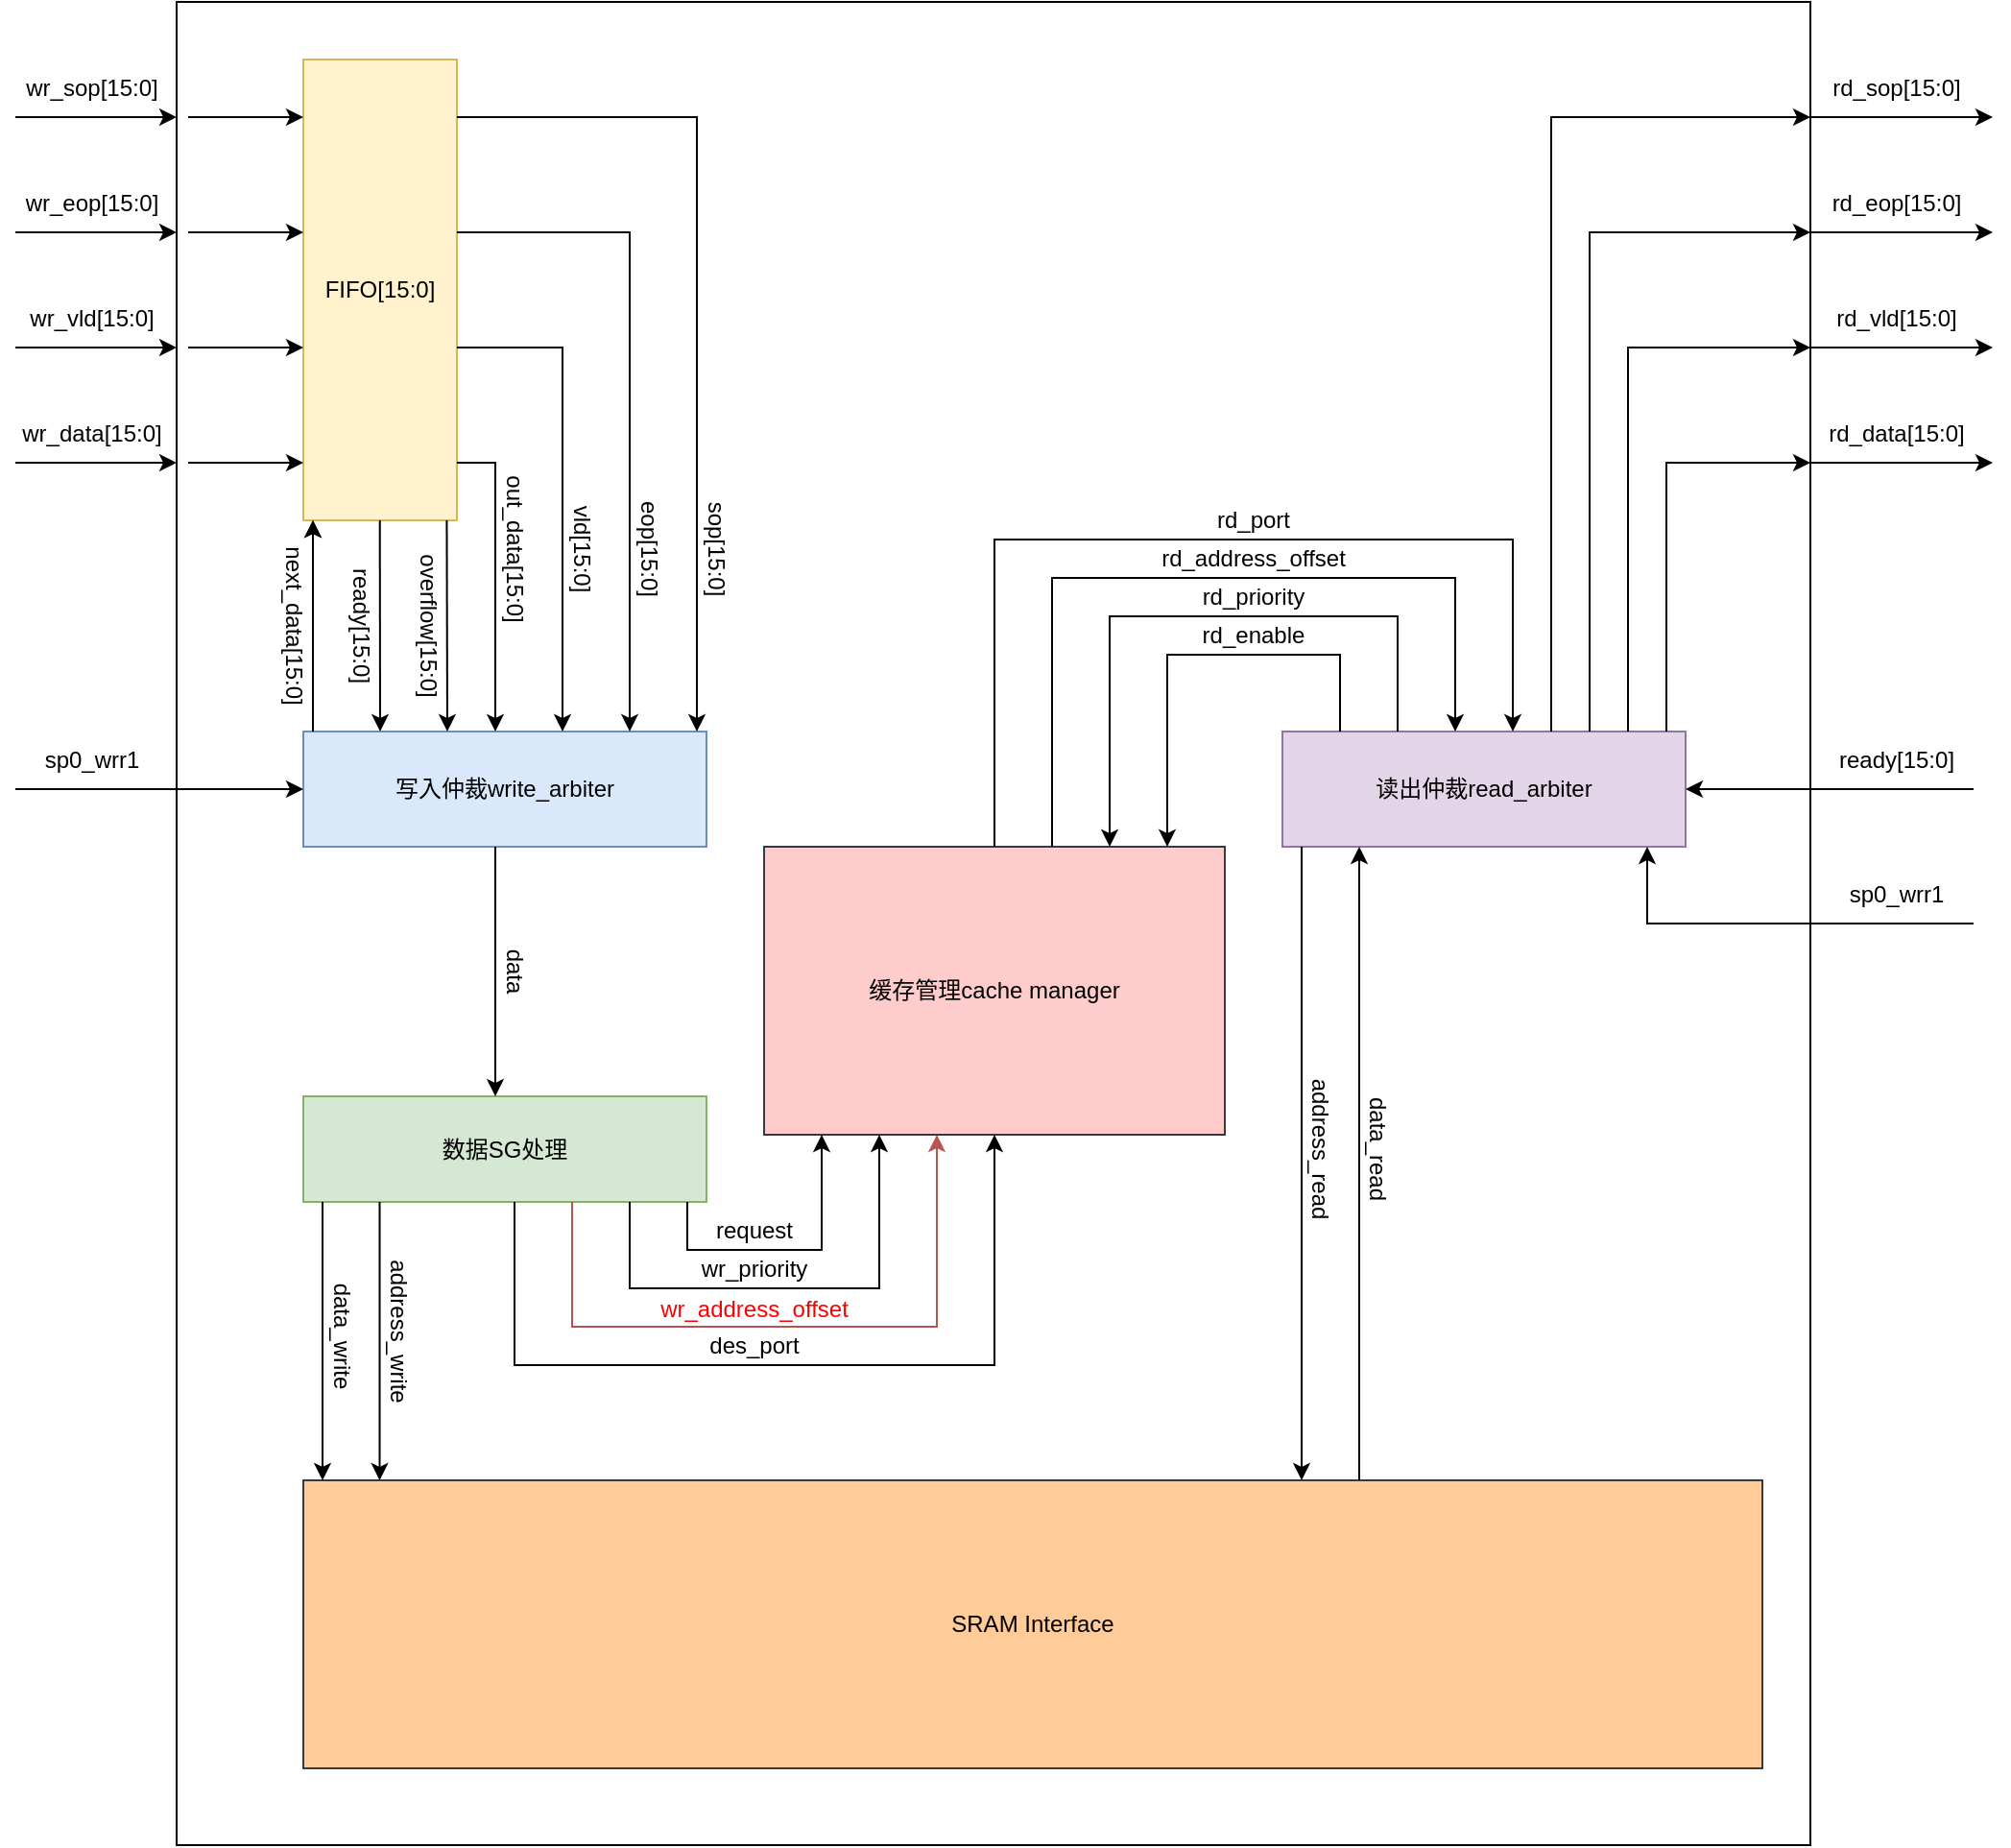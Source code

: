 <mxfile version="24.2.5" type="device">
  <diagram name="第 1 页" id="LNxoq8Z5KTDZgZWnhmVK">
    <mxGraphModel dx="382" dy="265" grid="1" gridSize="10" guides="1" tooltips="1" connect="1" arrows="1" fold="1" page="1" pageScale="1" pageWidth="827" pageHeight="1169" math="0" shadow="0">
      <root>
        <mxCell id="0" />
        <mxCell id="1" parent="0" />
        <mxCell id="Xa9JNl0mBxAjoNSokAnq-2" value="" style="rounded=0;whiteSpace=wrap;html=1;fillColor=none;connectable=0;" parent="1" vertex="1">
          <mxGeometry x="94" y="100" width="851" height="960" as="geometry" />
        </mxCell>
        <mxCell id="Xa9JNl0mBxAjoNSokAnq-7" value="wr_sop[15:0]" style="text;html=1;align=center;verticalAlign=middle;whiteSpace=wrap;rounded=0;" parent="1" vertex="1">
          <mxGeometry x="20" y="130" width="60" height="30" as="geometry" />
        </mxCell>
        <mxCell id="Xa9JNl0mBxAjoNSokAnq-9" value="wr_eop[15:0]" style="text;html=1;align=center;verticalAlign=middle;whiteSpace=wrap;rounded=0;" parent="1" vertex="1">
          <mxGeometry x="20" y="190" width="60" height="30" as="geometry" />
        </mxCell>
        <mxCell id="Xa9JNl0mBxAjoNSokAnq-11" value="wr_vld[15:0]" style="text;html=1;align=center;verticalAlign=middle;whiteSpace=wrap;rounded=0;" parent="1" vertex="1">
          <mxGeometry x="20" y="250" width="60" height="30" as="geometry" />
        </mxCell>
        <mxCell id="Xa9JNl0mBxAjoNSokAnq-13" value="wr_data[15:0]" style="text;html=1;align=center;verticalAlign=middle;whiteSpace=wrap;rounded=0;" parent="1" vertex="1">
          <mxGeometry x="20" y="310" width="60" height="30" as="geometry" />
        </mxCell>
        <mxCell id="Xa9JNl0mBxAjoNSokAnq-14" value="FIFO[15:0]" style="rounded=0;whiteSpace=wrap;html=1;fillColor=#fff2cc;strokeColor=#d6b656;connectable=0;" parent="1" vertex="1">
          <mxGeometry x="160" y="130" width="80" height="240" as="geometry" />
        </mxCell>
        <mxCell id="Xa9JNl0mBxAjoNSokAnq-27" value="" style="endArrow=classic;html=1;rounded=0;" parent="1" edge="1">
          <mxGeometry width="50" height="50" relative="1" as="geometry">
            <mxPoint x="10" y="220" as="sourcePoint" />
            <mxPoint x="94" y="220" as="targetPoint" />
          </mxGeometry>
        </mxCell>
        <mxCell id="Xa9JNl0mBxAjoNSokAnq-28" value="" style="endArrow=classic;html=1;rounded=0;" parent="1" edge="1">
          <mxGeometry width="50" height="50" relative="1" as="geometry">
            <mxPoint x="10" y="160" as="sourcePoint" />
            <mxPoint x="94" y="160" as="targetPoint" />
          </mxGeometry>
        </mxCell>
        <mxCell id="Xa9JNl0mBxAjoNSokAnq-29" value="" style="endArrow=classic;html=1;rounded=0;" parent="1" edge="1">
          <mxGeometry width="50" height="50" relative="1" as="geometry">
            <mxPoint x="10" y="280" as="sourcePoint" />
            <mxPoint x="94" y="280" as="targetPoint" />
          </mxGeometry>
        </mxCell>
        <mxCell id="Xa9JNl0mBxAjoNSokAnq-30" value="" style="endArrow=classic;html=1;rounded=0;" parent="1" edge="1">
          <mxGeometry width="50" height="50" relative="1" as="geometry">
            <mxPoint x="10" y="340" as="sourcePoint" />
            <mxPoint x="94" y="340" as="targetPoint" />
          </mxGeometry>
        </mxCell>
        <mxCell id="Xa9JNl0mBxAjoNSokAnq-31" value="" style="endArrow=classic;html=1;rounded=0;" parent="1" edge="1">
          <mxGeometry width="50" height="50" relative="1" as="geometry">
            <mxPoint x="100" y="160" as="sourcePoint" />
            <mxPoint x="160" y="160" as="targetPoint" />
          </mxGeometry>
        </mxCell>
        <mxCell id="Xa9JNl0mBxAjoNSokAnq-32" value="" style="endArrow=classic;html=1;rounded=0;" parent="1" edge="1">
          <mxGeometry width="50" height="50" relative="1" as="geometry">
            <mxPoint x="100" y="220" as="sourcePoint" />
            <mxPoint x="160" y="220" as="targetPoint" />
          </mxGeometry>
        </mxCell>
        <mxCell id="Xa9JNl0mBxAjoNSokAnq-33" value="" style="endArrow=classic;html=1;rounded=0;" parent="1" edge="1">
          <mxGeometry width="50" height="50" relative="1" as="geometry">
            <mxPoint x="100" y="280" as="sourcePoint" />
            <mxPoint x="160" y="280" as="targetPoint" />
          </mxGeometry>
        </mxCell>
        <mxCell id="Xa9JNl0mBxAjoNSokAnq-34" value="" style="endArrow=classic;html=1;rounded=0;" parent="1" edge="1">
          <mxGeometry width="50" height="50" relative="1" as="geometry">
            <mxPoint x="100" y="340" as="sourcePoint" />
            <mxPoint x="160" y="340" as="targetPoint" />
          </mxGeometry>
        </mxCell>
        <mxCell id="Xa9JNl0mBxAjoNSokAnq-35" value="写入仲裁write_arbiter" style="rounded=0;whiteSpace=wrap;html=1;connectable=0;fillColor=#dae8fc;strokeColor=#6c8ebf;" parent="1" vertex="1">
          <mxGeometry x="160" y="480" width="210" height="60" as="geometry" />
        </mxCell>
        <mxCell id="Xa9JNl0mBxAjoNSokAnq-37" value="" style="endArrow=classic;html=1;rounded=0;" parent="1" edge="1">
          <mxGeometry width="50" height="50" relative="1" as="geometry">
            <mxPoint x="165" y="440" as="sourcePoint" />
            <mxPoint x="165" y="370" as="targetPoint" />
          </mxGeometry>
        </mxCell>
        <mxCell id="Xa9JNl0mBxAjoNSokAnq-38" value="next_data[15:0]" style="text;html=1;align=center;verticalAlign=middle;whiteSpace=wrap;rounded=0;rotation=90;" parent="1" vertex="1">
          <mxGeometry x="125" y="410" width="60" height="30" as="geometry" />
        </mxCell>
        <mxCell id="Xa9JNl0mBxAjoNSokAnq-41" value="" style="endArrow=classic;html=1;rounded=0;" parent="1" edge="1">
          <mxGeometry width="50" height="50" relative="1" as="geometry">
            <mxPoint x="240" y="340" as="sourcePoint" />
            <mxPoint x="260" y="480" as="targetPoint" />
            <Array as="points">
              <mxPoint x="260" y="340" />
            </Array>
          </mxGeometry>
        </mxCell>
        <mxCell id="Xa9JNl0mBxAjoNSokAnq-43" value="" style="endArrow=classic;html=1;rounded=0;movable=1;resizable=1;rotatable=1;deletable=1;editable=1;locked=0;connectable=1;" parent="1" edge="1">
          <mxGeometry width="50" height="50" relative="1" as="geometry">
            <mxPoint x="240" y="280" as="sourcePoint" />
            <mxPoint x="295" y="480" as="targetPoint" />
            <Array as="points">
              <mxPoint x="295" y="280" />
            </Array>
          </mxGeometry>
        </mxCell>
        <mxCell id="Xa9JNl0mBxAjoNSokAnq-44" value="" style="endArrow=classic;html=1;rounded=0;" parent="1" edge="1">
          <mxGeometry width="50" height="50" relative="1" as="geometry">
            <mxPoint x="240" y="220" as="sourcePoint" />
            <mxPoint x="330" y="480" as="targetPoint" />
            <Array as="points">
              <mxPoint x="330" y="220" />
            </Array>
          </mxGeometry>
        </mxCell>
        <mxCell id="Xa9JNl0mBxAjoNSokAnq-48" value="" style="endArrow=classic;html=1;rounded=0;" parent="1" edge="1">
          <mxGeometry width="50" height="50" relative="1" as="geometry">
            <mxPoint x="240" y="160" as="sourcePoint" />
            <mxPoint x="365" y="480" as="targetPoint" />
            <Array as="points">
              <mxPoint x="365" y="160" />
            </Array>
          </mxGeometry>
        </mxCell>
        <mxCell id="Xa9JNl0mBxAjoNSokAnq-49" value="out_data[15:0]" style="text;html=1;align=center;verticalAlign=middle;whiteSpace=wrap;rounded=0;flipV=0;rotation=90;" parent="1" vertex="1">
          <mxGeometry x="240" y="370" width="60" height="30" as="geometry" />
        </mxCell>
        <mxCell id="Xa9JNl0mBxAjoNSokAnq-50" value="vld[15:0]" style="text;html=1;align=center;verticalAlign=middle;whiteSpace=wrap;rounded=0;rotation=90;" parent="1" vertex="1">
          <mxGeometry x="275" y="370" width="60" height="30" as="geometry" />
        </mxCell>
        <mxCell id="Xa9JNl0mBxAjoNSokAnq-51" value="eop[15:0]" style="text;html=1;align=center;verticalAlign=middle;whiteSpace=wrap;rounded=0;rotation=90;" parent="1" vertex="1">
          <mxGeometry x="310" y="370" width="60" height="30" as="geometry" />
        </mxCell>
        <mxCell id="Xa9JNl0mBxAjoNSokAnq-52" value="sop[15:0]" style="text;html=1;align=center;verticalAlign=middle;whiteSpace=wrap;rounded=0;rotation=90;" parent="1" vertex="1">
          <mxGeometry x="345" y="370" width="60" height="30" as="geometry" />
        </mxCell>
        <mxCell id="Xa9JNl0mBxAjoNSokAnq-54" value="" style="endArrow=classic;html=1;rounded=0;" parent="1" edge="1">
          <mxGeometry width="50" height="50" relative="1" as="geometry">
            <mxPoint x="199.86" y="370" as="sourcePoint" />
            <mxPoint x="200" y="480" as="targetPoint" />
          </mxGeometry>
        </mxCell>
        <mxCell id="Xa9JNl0mBxAjoNSokAnq-56" value="ready[15:0]" style="text;html=1;align=center;verticalAlign=middle;whiteSpace=wrap;rounded=0;rotation=90;" parent="1" vertex="1">
          <mxGeometry x="160" y="410" width="60" height="30" as="geometry" />
        </mxCell>
        <mxCell id="Xa9JNl0mBxAjoNSokAnq-57" value="overflow[15:0]" style="text;html=1;align=center;verticalAlign=middle;whiteSpace=wrap;rounded=0;rotation=90;" parent="1" vertex="1">
          <mxGeometry x="195" y="410" width="60" height="30" as="geometry" />
        </mxCell>
        <mxCell id="Xa9JNl0mBxAjoNSokAnq-58" value="" style="endArrow=classic;html=1;rounded=0;" parent="1" edge="1">
          <mxGeometry width="50" height="50" relative="1" as="geometry">
            <mxPoint x="165" y="480" as="sourcePoint" />
            <mxPoint x="165" y="370" as="targetPoint" />
          </mxGeometry>
        </mxCell>
        <mxCell id="Xa9JNl0mBxAjoNSokAnq-60" value="" style="endArrow=classic;html=1;rounded=0;" parent="1" edge="1">
          <mxGeometry width="50" height="50" relative="1" as="geometry">
            <mxPoint x="234.72" y="370" as="sourcePoint" />
            <mxPoint x="235" y="480" as="targetPoint" />
          </mxGeometry>
        </mxCell>
        <mxCell id="Xa9JNl0mBxAjoNSokAnq-61" value="数据SG处理" style="rounded=0;whiteSpace=wrap;html=1;connectable=0;fillColor=#d5e8d4;strokeColor=#82b366;" parent="1" vertex="1">
          <mxGeometry x="160" y="670" width="210" height="55" as="geometry" />
        </mxCell>
        <mxCell id="Xa9JNl0mBxAjoNSokAnq-62" value="SRAM Interface" style="rounded=0;whiteSpace=wrap;html=1;connectable=0;fillColor=#ffcc99;strokeColor=#36393d;" parent="1" vertex="1">
          <mxGeometry x="160" y="870" width="760" height="150" as="geometry" />
        </mxCell>
        <mxCell id="Xa9JNl0mBxAjoNSokAnq-63" value="" style="endArrow=classic;html=1;rounded=0;" parent="1" edge="1">
          <mxGeometry width="50" height="50" relative="1" as="geometry">
            <mxPoint x="260" y="540" as="sourcePoint" />
            <mxPoint x="260" y="670" as="targetPoint" />
          </mxGeometry>
        </mxCell>
        <mxCell id="Xa9JNl0mBxAjoNSokAnq-65" value="data" style="text;html=1;align=center;verticalAlign=middle;whiteSpace=wrap;rounded=0;rotation=90;" parent="1" vertex="1">
          <mxGeometry x="240" y="590" width="60" height="30" as="geometry" />
        </mxCell>
        <mxCell id="Xa9JNl0mBxAjoNSokAnq-66" value="" style="endArrow=classic;html=1;rounded=0;" parent="1" edge="1">
          <mxGeometry width="50" height="50" relative="1" as="geometry">
            <mxPoint x="170" y="725" as="sourcePoint" />
            <mxPoint x="170" y="870" as="targetPoint" />
          </mxGeometry>
        </mxCell>
        <mxCell id="Xa9JNl0mBxAjoNSokAnq-67" value="" style="endArrow=classic;html=1;rounded=0;" parent="1" edge="1">
          <mxGeometry width="50" height="50" relative="1" as="geometry">
            <mxPoint x="199.76" y="725" as="sourcePoint" />
            <mxPoint x="199.76" y="870" as="targetPoint" />
          </mxGeometry>
        </mxCell>
        <mxCell id="Xa9JNl0mBxAjoNSokAnq-68" value="data_write" style="text;html=1;align=center;verticalAlign=middle;whiteSpace=wrap;rounded=0;rotation=90;" parent="1" vertex="1">
          <mxGeometry x="150" y="780" width="60" height="30" as="geometry" />
        </mxCell>
        <mxCell id="Xa9JNl0mBxAjoNSokAnq-69" value="address_write" style="text;html=1;align=center;verticalAlign=middle;whiteSpace=wrap;rounded=0;rotation=90;" parent="1" vertex="1">
          <mxGeometry x="180" y="777.5" width="60" height="30" as="geometry" />
        </mxCell>
        <mxCell id="Xa9JNl0mBxAjoNSokAnq-70" value="缓存管理cache manager" style="rounded=0;whiteSpace=wrap;html=1;fillColor=#ffcccc;strokeColor=#36393d;connectable=0;" parent="1" vertex="1">
          <mxGeometry x="400" y="540" width="240" height="150" as="geometry" />
        </mxCell>
        <mxCell id="Xa9JNl0mBxAjoNSokAnq-76" value="" style="endArrow=classic;html=1;rounded=0;" parent="1" edge="1">
          <mxGeometry width="50" height="50" relative="1" as="geometry">
            <mxPoint x="360" y="725" as="sourcePoint" />
            <mxPoint x="430" y="690" as="targetPoint" />
            <Array as="points">
              <mxPoint x="360" y="750" />
              <mxPoint x="430" y="750" />
            </Array>
          </mxGeometry>
        </mxCell>
        <mxCell id="Xa9JNl0mBxAjoNSokAnq-77" value="request" style="text;html=1;align=center;verticalAlign=middle;whiteSpace=wrap;rounded=0;" parent="1" vertex="1">
          <mxGeometry x="365" y="725" width="60" height="30" as="geometry" />
        </mxCell>
        <mxCell id="vOSgD_qvH9L6cquWI7Vn-1" value="" style="endArrow=classic;html=1;rounded=0;" parent="1" edge="1">
          <mxGeometry width="50" height="50" relative="1" as="geometry">
            <mxPoint x="330" y="725" as="sourcePoint" />
            <mxPoint x="460" y="690" as="targetPoint" />
            <Array as="points">
              <mxPoint x="330" y="770" />
              <mxPoint x="460" y="770" />
            </Array>
          </mxGeometry>
        </mxCell>
        <mxCell id="vOSgD_qvH9L6cquWI7Vn-2" value="wr_priority" style="text;html=1;align=center;verticalAlign=middle;whiteSpace=wrap;rounded=0;" parent="1" vertex="1">
          <mxGeometry x="365" y="745" width="60" height="30" as="geometry" />
        </mxCell>
        <mxCell id="vOSgD_qvH9L6cquWI7Vn-3" value="" style="endArrow=classic;html=1;rounded=0;fillColor=#f8cecc;strokeColor=#b85450;" parent="1" edge="1">
          <mxGeometry width="50" height="50" relative="1" as="geometry">
            <mxPoint x="300" y="725" as="sourcePoint" />
            <mxPoint x="490" y="690" as="targetPoint" />
            <Array as="points">
              <mxPoint x="300" y="790" />
              <mxPoint x="490" y="790" />
            </Array>
          </mxGeometry>
        </mxCell>
        <mxCell id="vOSgD_qvH9L6cquWI7Vn-4" value="wr_address_offset" style="text;html=1;align=center;verticalAlign=middle;whiteSpace=wrap;rounded=0;fontColor=#ff0000;" parent="1" vertex="1">
          <mxGeometry x="365" y="766" width="60" height="30" as="geometry" />
        </mxCell>
        <mxCell id="vOSgD_qvH9L6cquWI7Vn-5" value="" style="endArrow=classic;html=1;rounded=0;" parent="1" edge="1">
          <mxGeometry width="50" height="50" relative="1" as="geometry">
            <mxPoint x="270" y="725" as="sourcePoint" />
            <mxPoint x="520" y="690" as="targetPoint" />
            <Array as="points">
              <mxPoint x="270" y="810" />
              <mxPoint x="520" y="810" />
            </Array>
          </mxGeometry>
        </mxCell>
        <mxCell id="vOSgD_qvH9L6cquWI7Vn-6" value="des_port" style="text;html=1;align=center;verticalAlign=middle;whiteSpace=wrap;rounded=0;" parent="1" vertex="1">
          <mxGeometry x="365" y="785" width="60" height="30" as="geometry" />
        </mxCell>
        <mxCell id="vOSgD_qvH9L6cquWI7Vn-7" value="" style="endArrow=classic;html=1;rounded=0;" parent="1" edge="1">
          <mxGeometry width="50" height="50" relative="1" as="geometry">
            <mxPoint x="10" y="510" as="sourcePoint" />
            <mxPoint x="160" y="510" as="targetPoint" />
          </mxGeometry>
        </mxCell>
        <mxCell id="vOSgD_qvH9L6cquWI7Vn-8" value="sp0_wrr1" style="text;html=1;align=center;verticalAlign=middle;whiteSpace=wrap;rounded=0;" parent="1" vertex="1">
          <mxGeometry x="20" y="480" width="60" height="30" as="geometry" />
        </mxCell>
        <mxCell id="vOSgD_qvH9L6cquWI7Vn-9" value="读出仲裁read_arbiter" style="rounded=0;whiteSpace=wrap;html=1;fillColor=#e1d5e7;strokeColor=#9673a6;connectable=0;" parent="1" vertex="1">
          <mxGeometry x="670" y="480" width="210" height="60" as="geometry" />
        </mxCell>
        <mxCell id="vOSgD_qvH9L6cquWI7Vn-10" value="" style="endArrow=classic;html=1;rounded=0;" parent="1" edge="1">
          <mxGeometry width="50" height="50" relative="1" as="geometry">
            <mxPoint x="680" y="540" as="sourcePoint" />
            <mxPoint x="680" y="870" as="targetPoint" />
          </mxGeometry>
        </mxCell>
        <mxCell id="vOSgD_qvH9L6cquWI7Vn-11" value="address_read" style="text;html=1;align=center;verticalAlign=middle;whiteSpace=wrap;rounded=0;rotation=90;" parent="1" vertex="1">
          <mxGeometry x="660" y="682.5" width="60" height="30" as="geometry" />
        </mxCell>
        <mxCell id="vOSgD_qvH9L6cquWI7Vn-12" value="" style="endArrow=classic;html=1;rounded=0;" parent="1" edge="1">
          <mxGeometry width="50" height="50" relative="1" as="geometry">
            <mxPoint x="710" y="870" as="sourcePoint" />
            <mxPoint x="710" y="540" as="targetPoint" />
          </mxGeometry>
        </mxCell>
        <mxCell id="vOSgD_qvH9L6cquWI7Vn-13" value="data_read" style="text;html=1;align=center;verticalAlign=middle;whiteSpace=wrap;rounded=0;rotation=90;" parent="1" vertex="1">
          <mxGeometry x="690" y="682.5" width="60" height="30" as="geometry" />
        </mxCell>
        <mxCell id="vOSgD_qvH9L6cquWI7Vn-14" value="" style="endArrow=classic;html=1;rounded=0;" parent="1" edge="1">
          <mxGeometry width="50" height="50" relative="1" as="geometry">
            <mxPoint x="700" y="480" as="sourcePoint" />
            <mxPoint x="610" y="540" as="targetPoint" />
            <Array as="points">
              <mxPoint x="700" y="440" />
              <mxPoint x="610" y="440" />
            </Array>
          </mxGeometry>
        </mxCell>
        <mxCell id="vOSgD_qvH9L6cquWI7Vn-15" value="rd_enable" style="text;html=1;align=center;verticalAlign=middle;whiteSpace=wrap;rounded=0;" parent="1" vertex="1">
          <mxGeometry x="625" y="415" width="60" height="30" as="geometry" />
        </mxCell>
        <mxCell id="vOSgD_qvH9L6cquWI7Vn-16" value="" style="endArrow=classic;html=1;rounded=0;" parent="1" edge="1">
          <mxGeometry width="50" height="50" relative="1" as="geometry">
            <mxPoint x="730" y="480" as="sourcePoint" />
            <mxPoint x="580" y="540" as="targetPoint" />
            <Array as="points">
              <mxPoint x="730" y="420" />
              <mxPoint x="580" y="420" />
            </Array>
          </mxGeometry>
        </mxCell>
        <mxCell id="vOSgD_qvH9L6cquWI7Vn-17" value="rd_priority" style="text;html=1;align=center;verticalAlign=middle;whiteSpace=wrap;rounded=0;" parent="1" vertex="1">
          <mxGeometry x="625" y="395" width="60" height="30" as="geometry" />
        </mxCell>
        <mxCell id="vOSgD_qvH9L6cquWI7Vn-18" value="" style="endArrow=classic;html=1;rounded=0;" parent="1" edge="1">
          <mxGeometry width="50" height="50" relative="1" as="geometry">
            <mxPoint x="550" y="540" as="sourcePoint" />
            <mxPoint x="760" y="480" as="targetPoint" />
            <Array as="points">
              <mxPoint x="550" y="400" />
              <mxPoint x="760" y="400" />
            </Array>
          </mxGeometry>
        </mxCell>
        <mxCell id="vOSgD_qvH9L6cquWI7Vn-19" value="rd_address_offset" style="text;html=1;align=center;verticalAlign=middle;whiteSpace=wrap;rounded=0;" parent="1" vertex="1">
          <mxGeometry x="625" y="375" width="60" height="30" as="geometry" />
        </mxCell>
        <mxCell id="vOSgD_qvH9L6cquWI7Vn-20" value="" style="endArrow=classic;html=1;rounded=0;" parent="1" edge="1">
          <mxGeometry width="50" height="50" relative="1" as="geometry">
            <mxPoint x="520" y="540" as="sourcePoint" />
            <mxPoint x="790" y="480" as="targetPoint" />
            <Array as="points">
              <mxPoint x="520" y="380" />
              <mxPoint x="790" y="380" />
            </Array>
          </mxGeometry>
        </mxCell>
        <mxCell id="vOSgD_qvH9L6cquWI7Vn-21" value="rd_port" style="text;html=1;align=center;verticalAlign=middle;whiteSpace=wrap;rounded=0;" parent="1" vertex="1">
          <mxGeometry x="625" y="355" width="60" height="30" as="geometry" />
        </mxCell>
        <mxCell id="vOSgD_qvH9L6cquWI7Vn-22" value="" style="endArrow=classic;html=1;rounded=0;" parent="1" edge="1">
          <mxGeometry width="50" height="50" relative="1" as="geometry">
            <mxPoint x="1030" y="510" as="sourcePoint" />
            <mxPoint x="880" y="510" as="targetPoint" />
          </mxGeometry>
        </mxCell>
        <mxCell id="vOSgD_qvH9L6cquWI7Vn-23" value="ready[15:0]" style="text;html=1;align=center;verticalAlign=middle;whiteSpace=wrap;rounded=0;" parent="1" vertex="1">
          <mxGeometry x="960" y="480" width="60" height="30" as="geometry" />
        </mxCell>
        <mxCell id="vOSgD_qvH9L6cquWI7Vn-24" value="" style="endArrow=classic;html=1;rounded=0;" parent="1" edge="1">
          <mxGeometry width="50" height="50" relative="1" as="geometry">
            <mxPoint x="810" y="480" as="sourcePoint" />
            <mxPoint x="945" y="160" as="targetPoint" />
            <Array as="points">
              <mxPoint x="810" y="160" />
            </Array>
          </mxGeometry>
        </mxCell>
        <mxCell id="vOSgD_qvH9L6cquWI7Vn-25" value="" style="endArrow=classic;html=1;rounded=0;" parent="1" edge="1">
          <mxGeometry width="50" height="50" relative="1" as="geometry">
            <mxPoint x="830" y="480" as="sourcePoint" />
            <mxPoint x="945" y="220" as="targetPoint" />
            <Array as="points">
              <mxPoint x="830" y="220" />
            </Array>
          </mxGeometry>
        </mxCell>
        <mxCell id="vOSgD_qvH9L6cquWI7Vn-26" value="" style="endArrow=classic;html=1;rounded=0;" parent="1" edge="1">
          <mxGeometry width="50" height="50" relative="1" as="geometry">
            <mxPoint x="850" y="480" as="sourcePoint" />
            <mxPoint x="945" y="280" as="targetPoint" />
            <Array as="points">
              <mxPoint x="850" y="280" />
            </Array>
          </mxGeometry>
        </mxCell>
        <mxCell id="vOSgD_qvH9L6cquWI7Vn-27" value="" style="endArrow=classic;html=1;rounded=0;" parent="1" edge="1">
          <mxGeometry width="50" height="50" relative="1" as="geometry">
            <mxPoint x="870" y="480" as="sourcePoint" />
            <mxPoint x="945" y="340" as="targetPoint" />
            <Array as="points">
              <mxPoint x="870" y="340" />
            </Array>
          </mxGeometry>
        </mxCell>
        <mxCell id="vOSgD_qvH9L6cquWI7Vn-28" value="rd_sop[15:0]" style="text;html=1;align=center;verticalAlign=middle;whiteSpace=wrap;rounded=0;" parent="1" vertex="1">
          <mxGeometry x="960" y="130" width="60" height="30" as="geometry" />
        </mxCell>
        <mxCell id="vOSgD_qvH9L6cquWI7Vn-29" value="" style="endArrow=classic;html=1;rounded=0;" parent="1" edge="1">
          <mxGeometry width="50" height="50" relative="1" as="geometry">
            <mxPoint x="945" y="160" as="sourcePoint" />
            <mxPoint x="1040" y="160" as="targetPoint" />
          </mxGeometry>
        </mxCell>
        <mxCell id="vOSgD_qvH9L6cquWI7Vn-30" value="" style="endArrow=classic;html=1;rounded=0;" parent="1" edge="1">
          <mxGeometry width="50" height="50" relative="1" as="geometry">
            <mxPoint x="945" y="220" as="sourcePoint" />
            <mxPoint x="1040" y="220" as="targetPoint" />
          </mxGeometry>
        </mxCell>
        <mxCell id="vOSgD_qvH9L6cquWI7Vn-32" value="" style="endArrow=classic;html=1;rounded=0;" parent="1" edge="1">
          <mxGeometry width="50" height="50" relative="1" as="geometry">
            <mxPoint x="945" y="280" as="sourcePoint" />
            <mxPoint x="1040" y="280" as="targetPoint" />
          </mxGeometry>
        </mxCell>
        <mxCell id="vOSgD_qvH9L6cquWI7Vn-33" value="" style="endArrow=classic;html=1;rounded=0;" parent="1" edge="1">
          <mxGeometry width="50" height="50" relative="1" as="geometry">
            <mxPoint x="945" y="340" as="sourcePoint" />
            <mxPoint x="1040" y="340" as="targetPoint" />
          </mxGeometry>
        </mxCell>
        <mxCell id="vOSgD_qvH9L6cquWI7Vn-34" value="rd_eop[15:0]" style="text;html=1;align=center;verticalAlign=middle;whiteSpace=wrap;rounded=0;" parent="1" vertex="1">
          <mxGeometry x="960" y="190" width="60" height="30" as="geometry" />
        </mxCell>
        <mxCell id="vOSgD_qvH9L6cquWI7Vn-35" value="rd_vld[15:0]" style="text;html=1;align=center;verticalAlign=middle;whiteSpace=wrap;rounded=0;" parent="1" vertex="1">
          <mxGeometry x="960" y="250" width="60" height="30" as="geometry" />
        </mxCell>
        <mxCell id="vOSgD_qvH9L6cquWI7Vn-36" value="rd_data[15:0]" style="text;html=1;align=center;verticalAlign=middle;whiteSpace=wrap;rounded=0;" parent="1" vertex="1">
          <mxGeometry x="960" y="310" width="60" height="30" as="geometry" />
        </mxCell>
        <mxCell id="vOSgD_qvH9L6cquWI7Vn-46" value="" style="endArrow=classic;html=1;rounded=0;" parent="1" edge="1">
          <mxGeometry width="50" height="50" relative="1" as="geometry">
            <mxPoint x="1030" y="580" as="sourcePoint" />
            <mxPoint x="860" y="540" as="targetPoint" />
            <Array as="points">
              <mxPoint x="860" y="580" />
            </Array>
          </mxGeometry>
        </mxCell>
        <mxCell id="vOSgD_qvH9L6cquWI7Vn-47" value="sp0_wrr1" style="text;html=1;align=center;verticalAlign=middle;whiteSpace=wrap;rounded=0;" parent="1" vertex="1">
          <mxGeometry x="960" y="550" width="60" height="30" as="geometry" />
        </mxCell>
      </root>
    </mxGraphModel>
  </diagram>
</mxfile>
